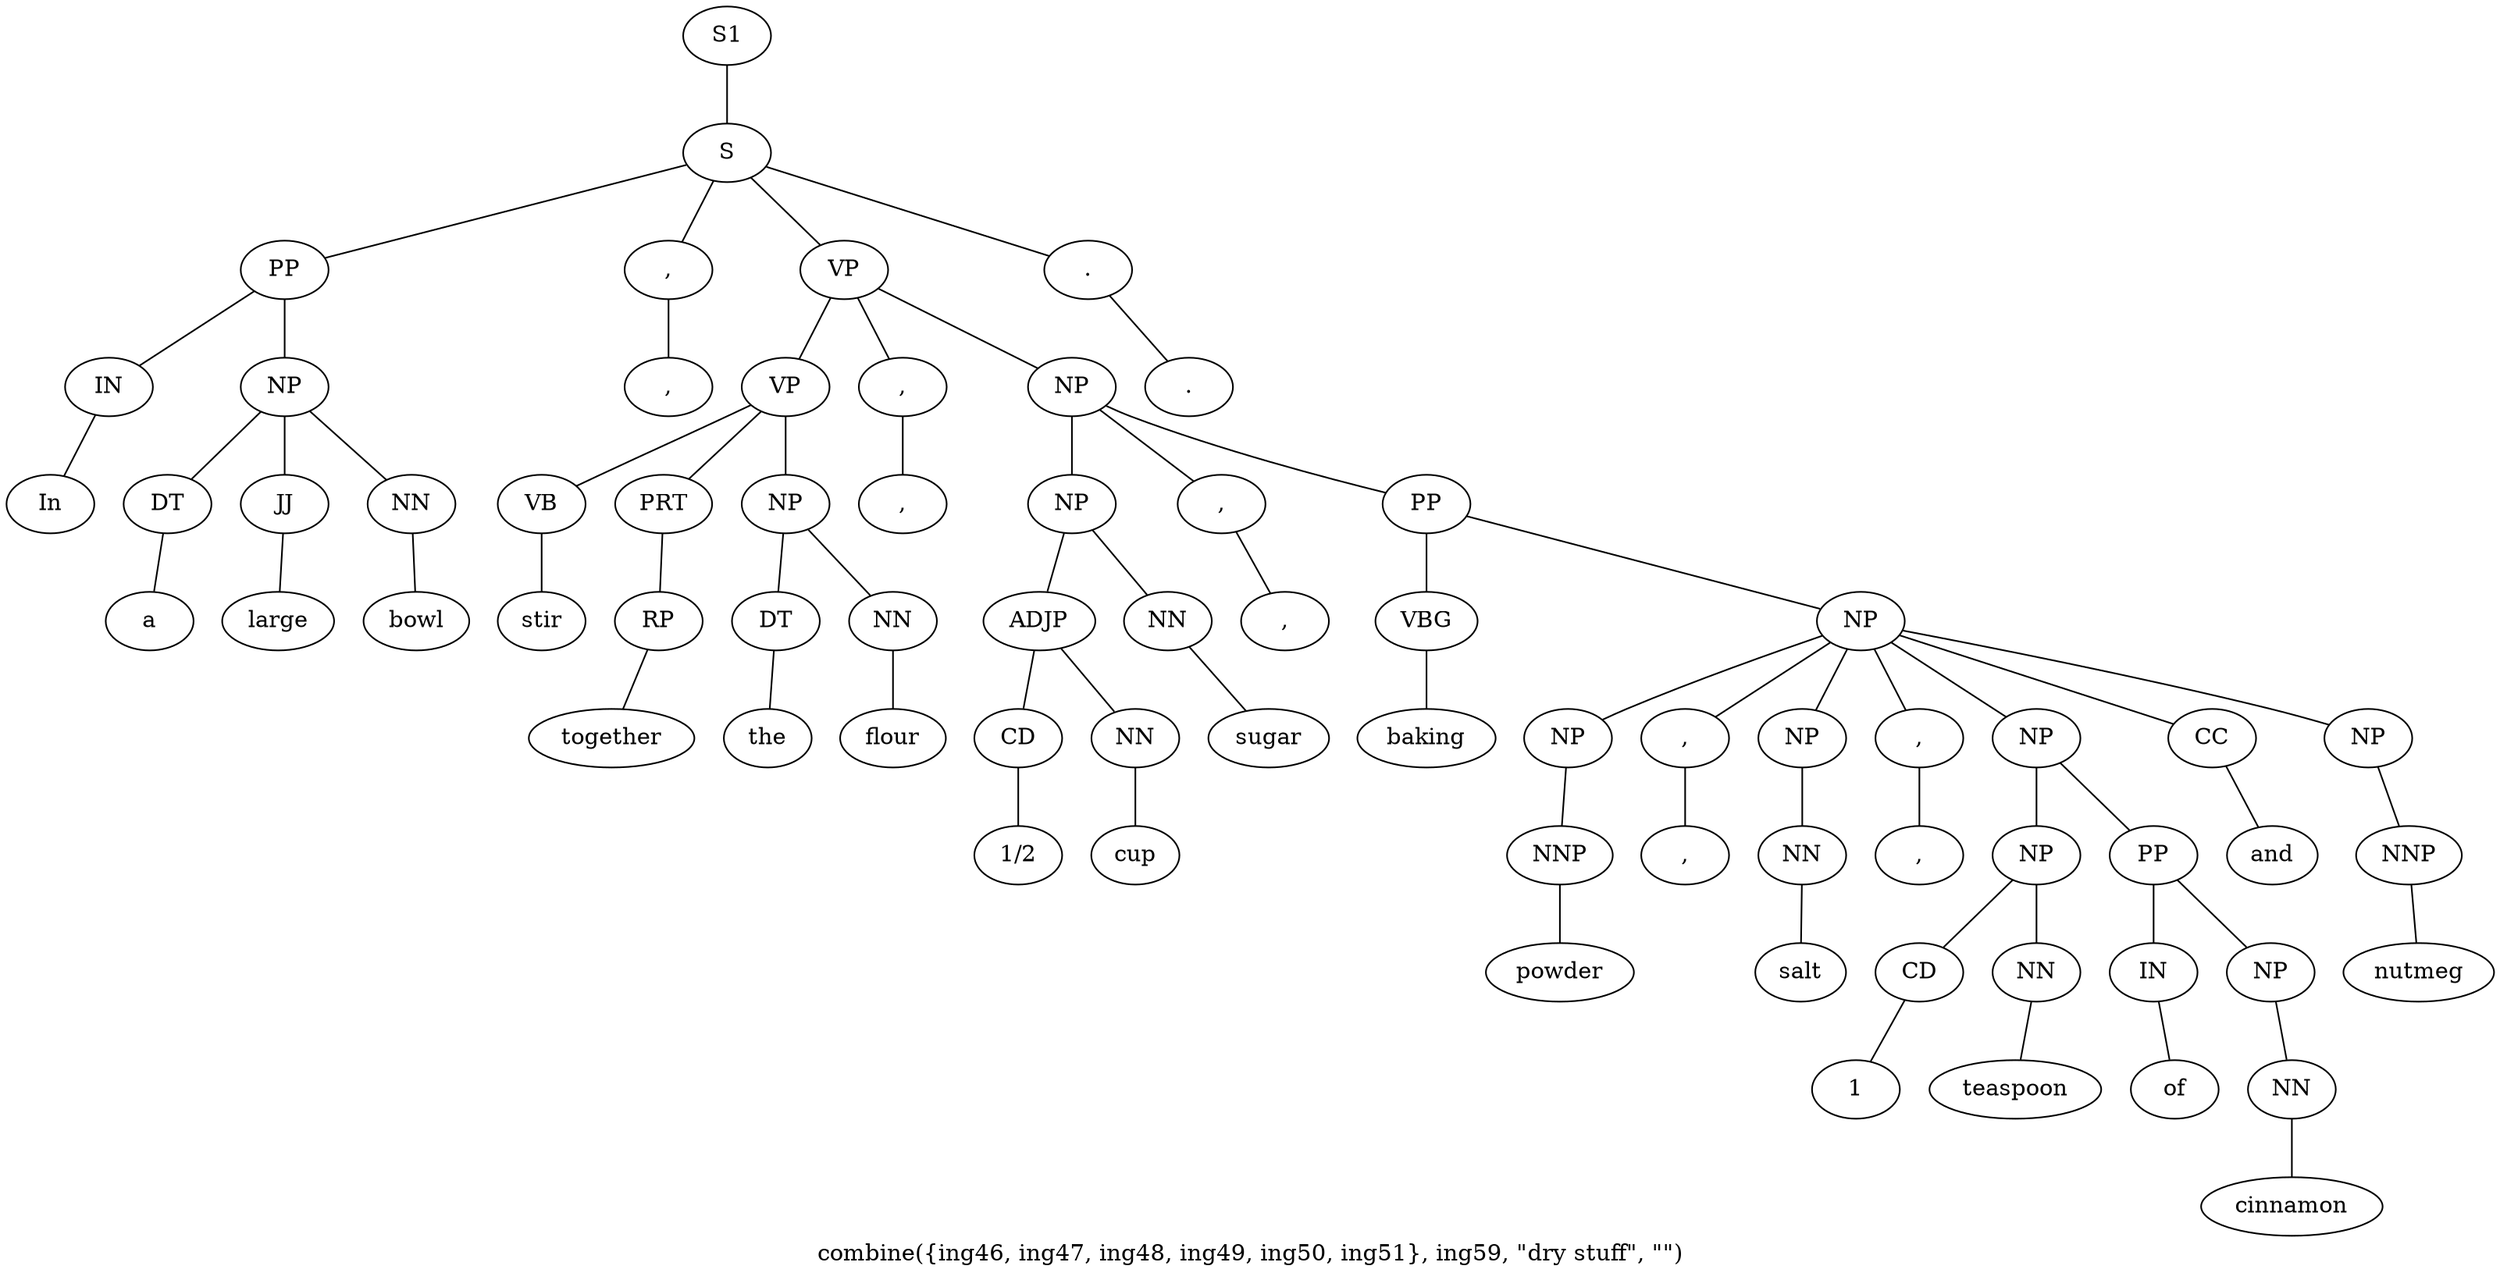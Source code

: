 graph SyntaxGraph {
	label = "combine({ing46, ing47, ing48, ing49, ing50, ing51}, ing59, \"dry stuff\", \"\")";
	Node0 [label="S1"];
	Node1 [label="S"];
	Node2 [label="PP"];
	Node3 [label="IN"];
	Node4 [label="In"];
	Node5 [label="NP"];
	Node6 [label="DT"];
	Node7 [label="a"];
	Node8 [label="JJ"];
	Node9 [label="large"];
	Node10 [label="NN"];
	Node11 [label="bowl"];
	Node12 [label=","];
	Node13 [label=","];
	Node14 [label="VP"];
	Node15 [label="VP"];
	Node16 [label="VB"];
	Node17 [label="stir"];
	Node18 [label="PRT"];
	Node19 [label="RP"];
	Node20 [label="together"];
	Node21 [label="NP"];
	Node22 [label="DT"];
	Node23 [label="the"];
	Node24 [label="NN"];
	Node25 [label="flour"];
	Node26 [label=","];
	Node27 [label=","];
	Node28 [label="NP"];
	Node29 [label="NP"];
	Node30 [label="ADJP"];
	Node31 [label="CD"];
	Node32 [label="1/2"];
	Node33 [label="NN"];
	Node34 [label="cup"];
	Node35 [label="NN"];
	Node36 [label="sugar"];
	Node37 [label=","];
	Node38 [label=","];
	Node39 [label="PP"];
	Node40 [label="VBG"];
	Node41 [label="baking"];
	Node42 [label="NP"];
	Node43 [label="NP"];
	Node44 [label="NNP"];
	Node45 [label="powder"];
	Node46 [label=","];
	Node47 [label=","];
	Node48 [label="NP"];
	Node49 [label="NN"];
	Node50 [label="salt"];
	Node51 [label=","];
	Node52 [label=","];
	Node53 [label="NP"];
	Node54 [label="NP"];
	Node55 [label="CD"];
	Node56 [label="1"];
	Node57 [label="NN"];
	Node58 [label="teaspoon"];
	Node59 [label="PP"];
	Node60 [label="IN"];
	Node61 [label="of"];
	Node62 [label="NP"];
	Node63 [label="NN"];
	Node64 [label="cinnamon"];
	Node65 [label="CC"];
	Node66 [label="and"];
	Node67 [label="NP"];
	Node68 [label="NNP"];
	Node69 [label="nutmeg"];
	Node70 [label="."];
	Node71 [label="."];

	Node0 -- Node1;
	Node1 -- Node2;
	Node1 -- Node12;
	Node1 -- Node14;
	Node1 -- Node70;
	Node2 -- Node3;
	Node2 -- Node5;
	Node3 -- Node4;
	Node5 -- Node6;
	Node5 -- Node8;
	Node5 -- Node10;
	Node6 -- Node7;
	Node8 -- Node9;
	Node10 -- Node11;
	Node12 -- Node13;
	Node14 -- Node15;
	Node14 -- Node26;
	Node14 -- Node28;
	Node15 -- Node16;
	Node15 -- Node18;
	Node15 -- Node21;
	Node16 -- Node17;
	Node18 -- Node19;
	Node19 -- Node20;
	Node21 -- Node22;
	Node21 -- Node24;
	Node22 -- Node23;
	Node24 -- Node25;
	Node26 -- Node27;
	Node28 -- Node29;
	Node28 -- Node37;
	Node28 -- Node39;
	Node29 -- Node30;
	Node29 -- Node35;
	Node30 -- Node31;
	Node30 -- Node33;
	Node31 -- Node32;
	Node33 -- Node34;
	Node35 -- Node36;
	Node37 -- Node38;
	Node39 -- Node40;
	Node39 -- Node42;
	Node40 -- Node41;
	Node42 -- Node43;
	Node42 -- Node46;
	Node42 -- Node48;
	Node42 -- Node51;
	Node42 -- Node53;
	Node42 -- Node65;
	Node42 -- Node67;
	Node43 -- Node44;
	Node44 -- Node45;
	Node46 -- Node47;
	Node48 -- Node49;
	Node49 -- Node50;
	Node51 -- Node52;
	Node53 -- Node54;
	Node53 -- Node59;
	Node54 -- Node55;
	Node54 -- Node57;
	Node55 -- Node56;
	Node57 -- Node58;
	Node59 -- Node60;
	Node59 -- Node62;
	Node60 -- Node61;
	Node62 -- Node63;
	Node63 -- Node64;
	Node65 -- Node66;
	Node67 -- Node68;
	Node68 -- Node69;
	Node70 -- Node71;
}